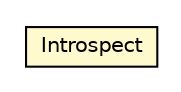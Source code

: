#!/usr/local/bin/dot
#
# Class diagram 
# Generated by UMLGraph version R5_6-24-gf6e263 (http://www.umlgraph.org/)
#

digraph G {
	edge [fontname="Helvetica",fontsize=10,labelfontname="Helvetica",labelfontsize=10];
	node [fontname="Helvetica",fontsize=10,shape=plaintext];
	nodesep=0.25;
	ranksep=0.5;
	// io.werval.controllers.Introspect
	c24531 [label=<<table title="io.werval.controllers.Introspect" border="0" cellborder="1" cellspacing="0" cellpadding="2" port="p" bgcolor="lemonChiffon" href="./Introspect.html">
		<tr><td><table border="0" cellspacing="0" cellpadding="1">
<tr><td align="center" balign="center"> Introspect </td></tr>
		</table></td></tr>
		</table>>, URL="./Introspect.html", fontname="Helvetica", fontcolor="black", fontsize=10.0];
}

